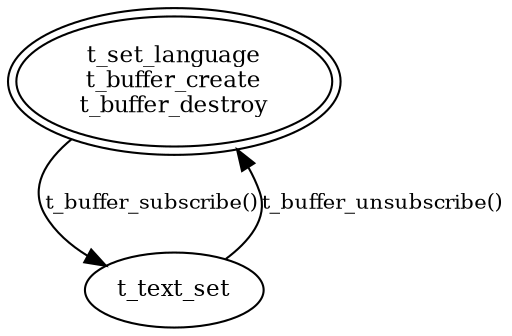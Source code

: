 /*
** Text subscription graph.
*/

digraph subscription {
	node [label="\N", shape="ellipse", fontsize="11"];
	edge [fontsize="10"];

	text -> buffer [label="t_buffer_subscribe()"];
	buffer -> text [label="t_buffer_unsubscribe()"];

	buffer [label="t_text_set"];

	text [peripheries="2", label="t_set_language\nt_buffer_create\nt_buffer_destroy"];
}

